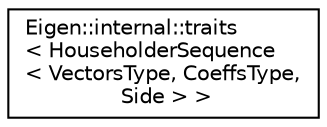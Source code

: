 digraph "Graphical Class Hierarchy"
{
  edge [fontname="Helvetica",fontsize="10",labelfontname="Helvetica",labelfontsize="10"];
  node [fontname="Helvetica",fontsize="10",shape=record];
  rankdir="LR";
  Node1 [label="Eigen::internal::traits\l\< HouseholderSequence\l\< VectorsType, CoeffsType,\l Side \> \>",height=0.2,width=0.4,color="black", fillcolor="white", style="filled",URL="$struct_eigen_1_1internal_1_1traits_3_01_householder_sequence_3_01_vectors_type_00_01_coeffs_type_00_01_side_01_4_01_4.html"];
}
